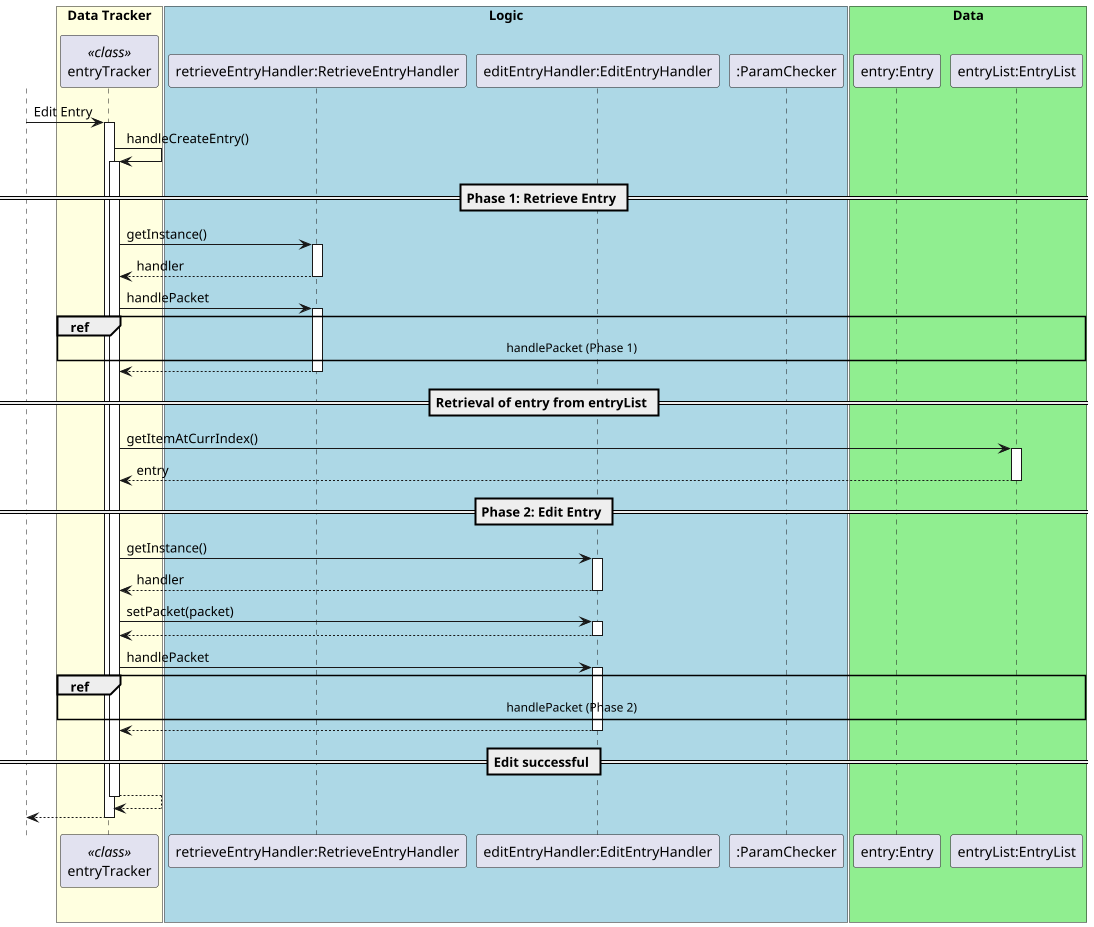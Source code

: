 @startuml
autoactivate on
scale 1094 width
skinparam shadowing false
skinparam sequence {
ActorBorderColor white

ActorBackgroundColor white
ActorFontColor white
ActorFontSize 17
ActorFontName ""
}

actor User

box "Data Tracker" #LightYellow
participant entryTracker as entryTracker <<class>>
endBox

box "Logic" #LightBlue
participant "retrieveEntryHandler:RetrieveEntryHandler"
participant "editEntryHandler:EditEntryHandler"
participant ":ParamChecker"
endBox

box "Data" #LightGreen
participant "entry:Entry"
participant "entryList:EntryList"
endBox

User -> entryTracker: Edit Entry

entryTracker ->entryTracker: handleCreateEntry()
    == Phase 1: Retrieve Entry ==
   entryTracker-> "retrieveEntryHandler:RetrieveEntryHandler" : getInstance()
    return handler

       entryTracker-> "retrieveEntryHandler:RetrieveEntryHandler" : handlePacket
            ref over entryTracker, "retrieveEntryHandler:RetrieveEntryHandler", ":ParamChecker","entryList:EntryList" : handlePacket (Phase 1) 

       return

    == Retrieval of entry from entryList ==
    entryTracker -> "entryList:EntryList" : getItemAtCurrIndex()
    return entry

    == Phase 2: Edit Entry ==
       entryTracker-> "editEntryHandler:EditEntryHandler" : getInstance()
        return handler
        entryTracker -> "editEntryHandler:EditEntryHandler" : setPacket(packet)
        return
        entryTracker -> "editEntryHandler:EditEntryHandler" : handlePacket
                        ref over entryTracker, "retrieveEntryHandler:RetrieveEntryHandler", ":ParamChecker","entryList:EntryList" : handlePacket (Phase 2) 
       
        return
   == Edit successful ==
   return
return
@enduml
